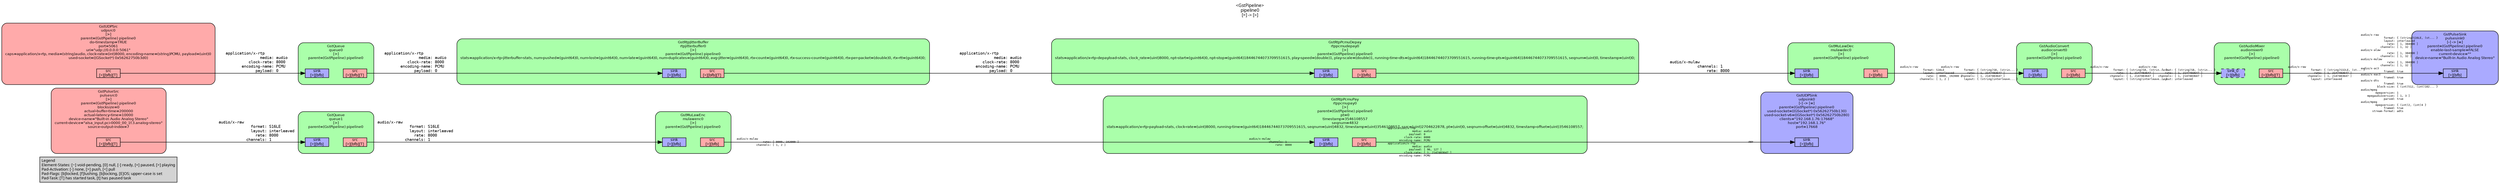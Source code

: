 digraph pipeline {
  rankdir=LR;
  fontname="sans";
  fontsize="10";
  labelloc=t;
  nodesep=.1;
  ranksep=.2;
  label="<GstPipeline>\npipeline0\n[=] -> [>]";
  node [style="filled,rounded", shape=box, fontsize="9", fontname="sans", margin="0.0,0.0"];
  edge [labelfontsize="6", fontsize="9", fontname="monospace"];
  
  legend [
    pos="0,0!",
    margin="0.05,0.05",
    style="filled",
    label="Legend\lElement-States: [~] void-pending, [0] null, [-] ready, [=] paused, [>] playing\lPad-Activation: [-] none, [>] push, [<] pull\lPad-Flags: [b]locked, [f]lushing, [b]locking, [E]OS; upper-case is set\lPad-Task: [T] has started task, [t] has paused task\l",
  ];
  subgraph cluster_udpsink0_0x562627505ea0 {
    fontname="Bitstream Vera Sans";
    fontsize="8";
    style="filled,rounded";
    color=black;
    label="GstUDPSink\nudpsink0\n[-] -> [=]\nparent=(GstPipeline) pipeline0\nused-socket=((GSocket*) 0x56262750b130)\nused-socket-v6=((GSocket*) 0x56262750b280)\nclients=\"192.168.1.76:17668\"\nhost=\"192.168.1.76\"\nport=17668";
    subgraph cluster_udpsink0_0x562627505ea0_sink {
      label="";
      style="invis";
      udpsink0_0x562627505ea0_sink_0x5626274f5110 [color=black, fillcolor="#aaaaff", label="sink\n[>][bfb]", height="0.2", style="filled,solid"];
    }

    fillcolor="#aaaaff";
  }

  subgraph cluster_rtppcmupay0_0x562627502180 {
    fontname="Bitstream Vera Sans";
    fontsize="8";
    style="filled,rounded";
    color=black;
    label="GstRtpPcmuPay\nrtppcmupay0\n[>]\nparent=(GstPipeline) pipeline0\npt=0\ntimestamp=3546108557\nseqnum=4832\nstats=application/x-rtp-payload-stats, clock-rate=(uint)8000, running-time=(guint64)18446744073709551615, seqnum=(uint)4832, timestamp=(uint)3546108557, ssrc=(uint)2704622878, pt=(uint)0, seqnum-offset=(uint)4832, timestamp-offset=(uint)3546108557;";
    subgraph cluster_rtppcmupay0_0x562627502180_sink {
      label="";
      style="invis";
      rtppcmupay0_0x562627502180_sink_0x5626274f4ec0 [color=black, fillcolor="#aaaaff", label="sink\n[>][bfb]", height="0.2", style="filled,solid"];
    }

    subgraph cluster_rtppcmupay0_0x562627502180_src {
      label="";
      style="invis";
      rtppcmupay0_0x562627502180_src_0x5626274f4c70 [color=black, fillcolor="#ffaaaa", label="src\n[>][bfb]", height="0.2", style="filled,solid"];
    }

    rtppcmupay0_0x562627502180_sink_0x5626274f4ec0 -> rtppcmupay0_0x562627502180_src_0x5626274f4c70 [style="invis"];
    fillcolor="#aaffaa";
  }

  rtppcmupay0_0x562627502180_src_0x5626274f4c70 -> udpsink0_0x562627505ea0_sink_0x5626274f5110 [labeldistance="10", labelangle="0", label="                                                  ", taillabel="application/x-rtp\l               media: audio\l             payload: 0\l          clock-rate: 8000\l       encoding-name: PCMU\lapplication/x-rtp\l               media: audio\l             payload: [ 96, 127 ]\l          clock-rate: [ 1, 2147483647 ]\l       encoding-name: PCMU\l", headlabel="ANY"]
  subgraph cluster_mulawenc0_0x5626274fea70 {
    fontname="Bitstream Vera Sans";
    fontsize="8";
    style="filled,rounded";
    color=black;
    label="GstMuLawEnc\nmulawenc0\n[>]\nparent=(GstPipeline) pipeline0";
    subgraph cluster_mulawenc0_0x5626274fea70_sink {
      label="";
      style="invis";
      mulawenc0_0x5626274fea70_sink_0x5626274f47d0 [color=black, fillcolor="#aaaaff", label="sink\n[>][bfb]", height="0.2", style="filled,solid"];
    }

    subgraph cluster_mulawenc0_0x5626274fea70_src {
      label="";
      style="invis";
      mulawenc0_0x5626274fea70_src_0x5626274f4a20 [color=black, fillcolor="#ffaaaa", label="src\n[>][bfb]", height="0.2", style="filled,solid"];
    }

    mulawenc0_0x5626274fea70_sink_0x5626274f47d0 -> mulawenc0_0x5626274fea70_src_0x5626274f4a20 [style="invis"];
    fillcolor="#aaffaa";
  }

  mulawenc0_0x5626274fea70_src_0x5626274f4a20 -> rtppcmupay0_0x562627502180_sink_0x5626274f4ec0 [labeldistance="10", labelangle="0", label="                                                  ", taillabel="audio/x-mulaw\l                rate: [ 8000, 192000 ]\l            channels: [ 1, 2 ]\l", headlabel="audio/x-mulaw\l            channels: 1\l                rate: 8000\l"]
  subgraph cluster_queue1_0x5626274be4c0 {
    fontname="Bitstream Vera Sans";
    fontsize="8";
    style="filled,rounded";
    color=black;
    label="GstQueue\nqueue1\n[>]\nparent=(GstPipeline) pipeline0";
    subgraph cluster_queue1_0x5626274be4c0_sink {
      label="";
      style="invis";
      queue1_0x5626274be4c0_sink_0x5626274f4330 [color=black, fillcolor="#aaaaff", label="sink\n[>][bfb]", height="0.2", style="filled,solid"];
    }

    subgraph cluster_queue1_0x5626274be4c0_src {
      label="";
      style="invis";
      queue1_0x5626274be4c0_src_0x5626274f4580 [color=black, fillcolor="#ffaaaa", label="src\n[>][bfb][T]", height="0.2", style="filled,solid"];
    }

    queue1_0x5626274be4c0_sink_0x5626274f4330 -> queue1_0x5626274be4c0_src_0x5626274f4580 [style="invis"];
    fillcolor="#aaffaa";
  }

  queue1_0x5626274be4c0_src_0x5626274f4580 -> mulawenc0_0x5626274fea70_sink_0x5626274f47d0 [label="audio/x-raw\l              format: S16LE\l              layout: interleaved\l                rate: 8000\l            channels: 1\l"]
  subgraph cluster_pulsesrc0_0x5626274fa8d0 {
    fontname="Bitstream Vera Sans";
    fontsize="8";
    style="filled,rounded";
    color=black;
    label="GstPulseSrc\npulsesrc0\n[>]\nparent=(GstPipeline) pipeline0\nblocksize=0\nactual-buffer-time=200000\nactual-latency-time=10000\ndevice-name=\"Built-in Audio Analog Stereo\"\ncurrent-device=\"alsa_input.pci-0000_00_1f.3.analog-stereo\"\nsource-output-index=7";
    subgraph cluster_pulsesrc0_0x5626274fa8d0_src {
      label="";
      style="invis";
      pulsesrc0_0x5626274fa8d0_src_0x5626274f40e0 [color=black, fillcolor="#ffaaaa", label="src\n[>][bfb][T]", height="0.2", style="filled,solid"];
    }

    fillcolor="#ffaaaa";
  }

  pulsesrc0_0x5626274fa8d0_src_0x5626274f40e0 -> queue1_0x5626274be4c0_sink_0x5626274f4330 [label="audio/x-raw\l              format: S16LE\l              layout: interleaved\l                rate: 8000\l            channels: 1\l"]
  subgraph cluster_pulsesink0_0x5626274f2d70 {
    fontname="Bitstream Vera Sans";
    fontsize="8";
    style="filled,rounded";
    color=black;
    label="GstPulseSink\npulsesink0\n[-] -> [=]\nparent=(GstPipeline) pipeline0\nenable-last-sample=FALSE\ncurrent-device=\"\"\ndevice-name=\"Built-in Audio Analog Stereo\"";
    subgraph cluster_pulsesink0_0x5626274f2d70_sink {
      label="";
      style="invis";
      pulsesink0_0x5626274f2d70_sink_0x5626274b9c50 [color=black, fillcolor="#aaaaff", label="sink\n[>][bfb]", height="0.2", style="filled,solid"];
    }

    fillcolor="#aaaaff";
  }

  subgraph cluster_audiomixer0_0x5626274e4160 {
    fontname="Bitstream Vera Sans";
    fontsize="8";
    style="filled,rounded";
    color=black;
    label="GstAudioMixer\naudiomixer0\n[>]\nparent=(GstPipeline) pipeline0";
    subgraph cluster_audiomixer0_0x5626274e4160_sink {
      label="";
      style="invis";
      audiomixer0_0x5626274e4160_sink_0_0x5626274f8a20 [color=black, fillcolor="#aaaaff", label="sink_0\n[>][bfb]", height="0.2", style="filled,dashed"];
    }

    subgraph cluster_audiomixer0_0x5626274e4160_src {
      label="";
      style="invis";
      audiomixer0_0x5626274e4160_src_0x5626274e2f40 [color=black, fillcolor="#ffaaaa", label="src\n[>][bfb][T]", height="0.2", style="filled,solid"];
    }

    audiomixer0_0x5626274e4160_sink_0_0x5626274f8a20 -> audiomixer0_0x5626274e4160_src_0x5626274e2f40 [style="invis"];
    fillcolor="#aaffaa";
  }

  audiomixer0_0x5626274e4160_src_0x5626274e2f40 -> pulsesink0_0x5626274f2d70_sink_0x5626274b9c50 [labeldistance="10", labelangle="0", label="                                                  ", taillabel="audio/x-raw\l              format: { (string)S32LE, (st... }\l                rate: [ 1, 2147483647 ]\l            channels: [ 1, 2147483647 ]\l              layout: interleaved\l", headlabel="audio/x-raw\l              format: { (string)S16LE, (st... }\l              layout: interleaved\l                rate: [ 1, 384000 ]\l            channels: [ 1, 32 ]\laudio/x-alaw\l                rate: [ 1, 384000 ]\l            channels: [ 1, 32 ]\laudio/x-mulaw\l                rate: [ 1, 384000 ]\l            channels: [ 1, 32 ]\laudio/x-ac3\l              framed: true\laudio/x-eac3\l              framed: true\laudio/x-dts\l              framed: true\l          block-size: { (int)512, (int)102... }\laudio/mpeg\l         mpegversion: 1\l    mpegaudioversion: [ 1, 3 ]\l              parsed: true\laudio/mpeg\l         mpegversion: { (int)2, (int)4 }\l              framed: true\l       stream-format: adts\l"]
  subgraph cluster_audioconvert0_0x5626274dd9c0 {
    fontname="Bitstream Vera Sans";
    fontsize="8";
    style="filled,rounded";
    color=black;
    label="GstAudioConvert\naudioconvert0\n[>]\nparent=(GstPipeline) pipeline0";
    subgraph cluster_audioconvert0_0x5626274dd9c0_sink {
      label="";
      style="invis";
      audioconvert0_0x5626274dd9c0_sink_0x5626274b97b0 [color=black, fillcolor="#aaaaff", label="sink\n[>][bfb]", height="0.2", style="filled,solid"];
    }

    subgraph cluster_audioconvert0_0x5626274dd9c0_src {
      label="";
      style="invis";
      audioconvert0_0x5626274dd9c0_src_0x5626274b9a00 [color=black, fillcolor="#ffaaaa", label="src\n[>][bfb]", height="0.2", style="filled,solid"];
    }

    audioconvert0_0x5626274dd9c0_sink_0x5626274b97b0 -> audioconvert0_0x5626274dd9c0_src_0x5626274b9a00 [style="invis"];
    fillcolor="#aaffaa";
  }

  audioconvert0_0x5626274dd9c0_src_0x5626274b9a00 -> audiomixer0_0x5626274e4160_sink_0_0x5626274f8a20 [labeldistance="10", labelangle="0", label="                                                  ", taillabel="audio/x-raw\l              format: { (string)S8, (strin... }\l                rate: [ 1, 2147483647 ]\l            channels: [ 1, 2147483647 ]\l              layout: { (string)interleave... }\l", headlabel="audio/x-raw\l              format: { (string)S8, (strin... }\l                rate: [ 1, 2147483647 ]\l            channels: [ 1, 2147483647 ]\l              layout: interleaved\l"]
  subgraph cluster_mulawdec0_0x5626274d6610 {
    fontname="Bitstream Vera Sans";
    fontsize="8";
    style="filled,rounded";
    color=black;
    label="GstMuLawDec\nmulawdec0\n[>]\nparent=(GstPipeline) pipeline0";
    subgraph cluster_mulawdec0_0x5626274d6610_sink {
      label="";
      style="invis";
      mulawdec0_0x5626274d6610_sink_0x5626274b9310 [color=black, fillcolor="#aaaaff", label="sink\n[>][bfb]", height="0.2", style="filled,solid"];
    }

    subgraph cluster_mulawdec0_0x5626274d6610_src {
      label="";
      style="invis";
      mulawdec0_0x5626274d6610_src_0x5626274b9560 [color=black, fillcolor="#ffaaaa", label="src\n[>][bfb]", height="0.2", style="filled,solid"];
    }

    mulawdec0_0x5626274d6610_sink_0x5626274b9310 -> mulawdec0_0x5626274d6610_src_0x5626274b9560 [style="invis"];
    fillcolor="#aaffaa";
  }

  mulawdec0_0x5626274d6610_src_0x5626274b9560 -> audioconvert0_0x5626274dd9c0_sink_0x5626274b97b0 [labeldistance="10", labelangle="0", label="                                                  ", taillabel="audio/x-raw\l              format: S16LE\l              layout: interleaved\l                rate: [ 8000, 192000 ]\l            channels: [ 1, 2 ]\l", headlabel="audio/x-raw\l              format: { (string)S8, (strin... }\l                rate: [ 1, 2147483647 ]\l            channels: [ 1, 2147483647 ]\l              layout: { (string)interleave... }\l"]
  subgraph cluster_rtppcmudepay0_0x5626274b8c60 {
    fontname="Bitstream Vera Sans";
    fontsize="8";
    style="filled,rounded";
    color=black;
    label="GstRtpPcmuDepay\nrtppcmudepay0\n[>]\nparent=(GstPipeline) pipeline0\nstats=application/x-rtp-depayload-stats, clock_rate=(uint)8000, npt-start=(guint64)0, npt-stop=(guint64)18446744073709551615, play-speed=(double)1, play-scale=(double)1, running-time-dts=(guint64)18446744073709551615, running-time-pts=(guint64)18446744073709551615, seqnum=(uint)0, timestamp=(uint)0;";
    subgraph cluster_rtppcmudepay0_0x5626274b8c60_sink {
      label="";
      style="invis";
      rtppcmudepay0_0x5626274b8c60_sink_0x5626274b8e70 [color=black, fillcolor="#aaaaff", label="sink\n[>][bfb]", height="0.2", style="filled,solid"];
    }

    subgraph cluster_rtppcmudepay0_0x5626274b8c60_src {
      label="";
      style="invis";
      rtppcmudepay0_0x5626274b8c60_src_0x5626274b90c0 [color=black, fillcolor="#ffaaaa", label="src\n[>][bfb]", height="0.2", style="filled,solid"];
    }

    rtppcmudepay0_0x5626274b8c60_sink_0x5626274b8e70 -> rtppcmudepay0_0x5626274b8c60_src_0x5626274b90c0 [style="invis"];
    fillcolor="#aaffaa";
  }

  rtppcmudepay0_0x5626274b8c60_src_0x5626274b90c0 -> mulawdec0_0x5626274d6610_sink_0x5626274b9310 [label="audio/x-mulaw\l            channels: 1\l                rate: 8000\l"]
  subgraph cluster_rtpjitterbuffer0_0x5626274c5e40 {
    fontname="Bitstream Vera Sans";
    fontsize="8";
    style="filled,rounded";
    color=black;
    label="GstRtpJitterBuffer\nrtpjitterbuffer0\n[>]\nparent=(GstPipeline) pipeline0\nstats=application/x-rtp-jitterbuffer-stats, num-pushed=(guint64)0, num-lost=(guint64)0, num-late=(guint64)0, num-duplicates=(guint64)0, avg-jitter=(guint64)0, rtx-count=(guint64)0, rtx-success-count=(guint64)0, rtx-per-packet=(double)0, rtx-rtt=(guint64)0;";
    subgraph cluster_rtpjitterbuffer0_0x5626274c5e40_sink {
      label="";
      style="invis";
      rtpjitterbuffer0_0x5626274c5e40_sink_0x5626274b89d0 [color=black, fillcolor="#aaaaff", label="sink\n[>][bfb]", height="0.2", style="filled,solid"];
    }

    subgraph cluster_rtpjitterbuffer0_0x5626274c5e40_src {
      label="";
      style="invis";
      rtpjitterbuffer0_0x5626274c5e40_src_0x5626274b8780 [color=black, fillcolor="#ffaaaa", label="src\n[>][bfb][T]", height="0.2", style="filled,solid"];
    }

    rtpjitterbuffer0_0x5626274c5e40_sink_0x5626274b89d0 -> rtpjitterbuffer0_0x5626274c5e40_src_0x5626274b8780 [style="invis"];
    fillcolor="#aaffaa";
  }

  rtpjitterbuffer0_0x5626274c5e40_src_0x5626274b8780 -> rtppcmudepay0_0x5626274b8c60_sink_0x5626274b8e70 [label="application/x-rtp\l               media: audio\l          clock-rate: 8000\l       encoding-name: PCMU\l             payload: 0\l"]
  subgraph cluster_queue0_0x5626274be1c0 {
    fontname="Bitstream Vera Sans";
    fontsize="8";
    style="filled,rounded";
    color=black;
    label="GstQueue\nqueue0\n[>]\nparent=(GstPipeline) pipeline0";
    subgraph cluster_queue0_0x5626274be1c0_sink {
      label="";
      style="invis";
      queue0_0x5626274be1c0_sink_0x5626274b82e0 [color=black, fillcolor="#aaaaff", label="sink\n[>][bfb]", height="0.2", style="filled,solid"];
    }

    subgraph cluster_queue0_0x5626274be1c0_src {
      label="";
      style="invis";
      queue0_0x5626274be1c0_src_0x5626274b8530 [color=black, fillcolor="#ffaaaa", label="src\n[>][bfb][T]", height="0.2", style="filled,solid"];
    }

    queue0_0x5626274be1c0_sink_0x5626274b82e0 -> queue0_0x5626274be1c0_src_0x5626274b8530 [style="invis"];
    fillcolor="#aaffaa";
  }

  queue0_0x5626274be1c0_src_0x5626274b8530 -> rtpjitterbuffer0_0x5626274c5e40_sink_0x5626274b89d0 [label="application/x-rtp\l               media: audio\l          clock-rate: 8000\l       encoding-name: PCMU\l             payload: 0\l"]
  subgraph cluster_udpsrc0_0x5626274b72e0 {
    fontname="Bitstream Vera Sans";
    fontsize="8";
    style="filled,rounded";
    color=black;
    label="GstUDPSrc\nudpsrc0\n[>]\nparent=(GstPipeline) pipeline0\ndo-timestamp=TRUE\nport=5061\nuri=\"udp://0.0.0.0:5061\"\ncaps=application/x-rtp, media=(string)audio, clock-rate=(int)8000, encoding-name=(string)PCMU, payload=(uint)0\nused-socket=((GSocket*) 0x56262750b3d0)";
    subgraph cluster_udpsrc0_0x5626274b72e0_src {
      label="";
      style="invis";
      udpsrc0_0x5626274b72e0_src_0x5626274b8090 [color=black, fillcolor="#ffaaaa", label="src\n[>][bfb][T]", height="0.2", style="filled,solid"];
    }

    fillcolor="#ffaaaa";
  }

  udpsrc0_0x5626274b72e0_src_0x5626274b8090 -> queue0_0x5626274be1c0_sink_0x5626274b82e0 [label="application/x-rtp\l               media: audio\l          clock-rate: 8000\l       encoding-name: PCMU\l             payload: 0\l"]
}
